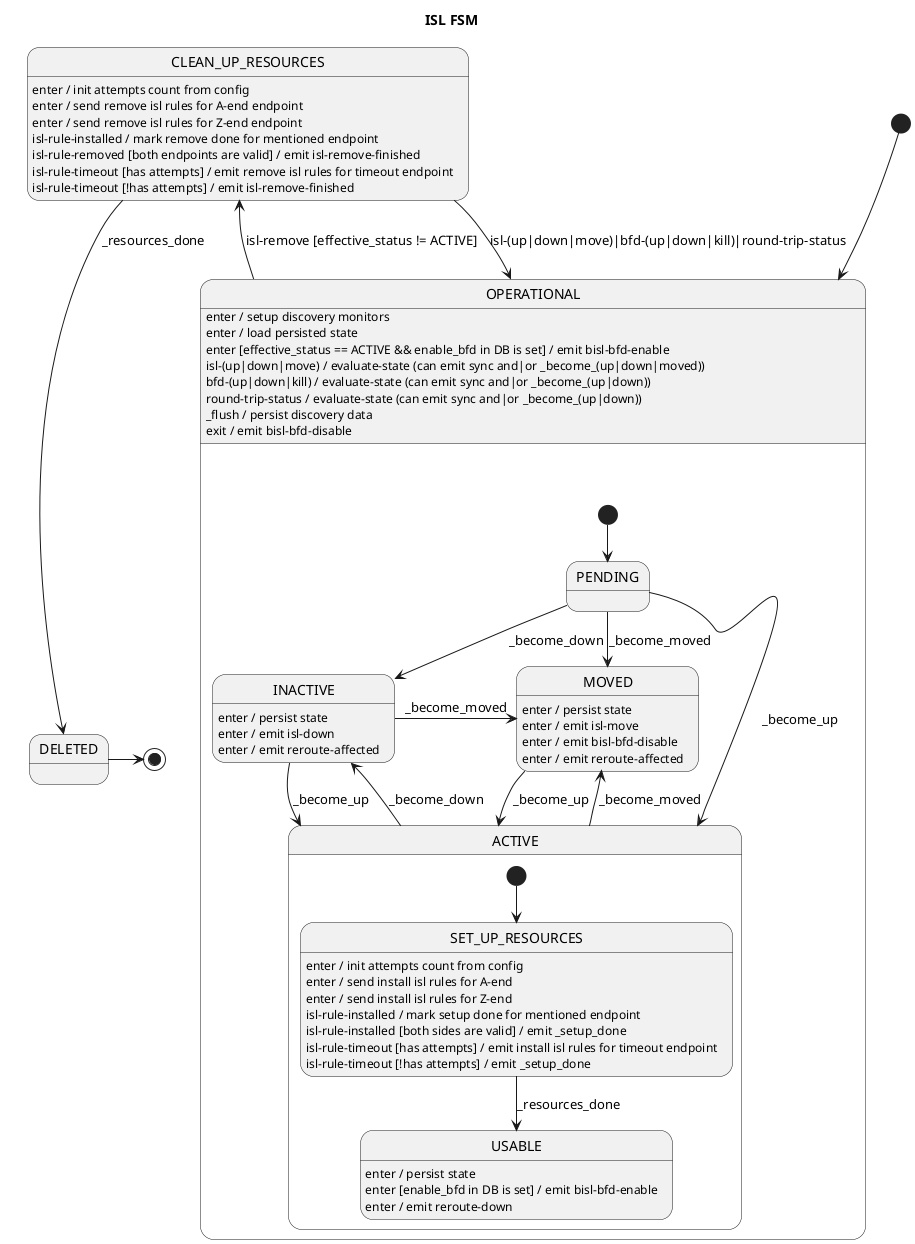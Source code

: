 Internal data:
* reference
* effective-status
* port-state-monitor
* poll-monitor
* bfd-monitor
* round-trip-monitor

Input signals:
* isl-up
* isl-down
* isl-move
* BFD-up
* BFD-down
* round-trip-status

Internal(self-injected) signals
* _become_down

Output signals:
* bisl-up (notify BFD-port, notify reroute)
* bisl-down (notify reroute)
* bisl-bfd-enable
* bisl-bfd-disable
* isl-move

@startuml
title ISL FSM

[*] --> OPERATIONAL

state OPERATIONAL {
    [*] --> PENDING

    PENDING --> ACTIVE : _become_up
    PENDING --> INACTIVE : _become_down
    PENDING --> MOVED : _become_moved

    state ACTIVE {
        [*] --> SET_UP_RESOURCES

        SET_UP_RESOURCES --> USABLE : _resources_done
        SET_UP_RESOURCES : enter / init attempts count from config
        SET_UP_RESOURCES : enter / send install isl rules for A-end
        SET_UP_RESOURCES : enter / send install isl rules for Z-end
        SET_UP_RESOURCES : isl-rule-installed / mark setup done for mentioned endpoint
        SET_UP_RESOURCES : isl-rule-installed [both sides are valid] / emit _setup_done
        SET_UP_RESOURCES : isl-rule-timeout [has attempts] / emit install isl rules for timeout endpoint
        SET_UP_RESOURCES : isl-rule-timeout [!has attempts] / emit _setup_done

        USABLE : enter / persist state
        USABLE : enter [enable_bfd in DB is set] / emit bisl-bfd-enable
        USABLE : enter / emit reroute-down
    }
    ACTIVE --> INACTIVE : _become_down
    ACTIVE --> MOVED : _become_moved

    INACTIVE --> ACTIVE : _become_up
    INACTIVE -r-> MOVED : _become_moved
    INACTIVE : enter / persist state
    INACTIVE : enter / emit isl-down
    INACTIVE : enter / emit reroute-affected

    MOVED --> ACTIVE : _become_up
    MOVED : enter / persist state
    MOVED : enter / emit isl-move
    MOVED : enter / emit bisl-bfd-disable
    MOVED : enter / emit reroute-affected
}
OPERATIONAL --> CLEAN_UP_RESOURCES : isl-remove [effective_status != ACTIVE]
OPERATIONAL : enter / setup discovery monitors
OPERATIONAL : enter / load persisted state
OPERATIONAL : enter [effective_status == ACTIVE && enable_bfd in DB is set] / emit bisl-bfd-enable
OPERATIONAL : isl-(up|down|move) / evaluate-state (can emit sync and|or _become_(up|down|moved))
OPERATIONAL : bfd-(up|down|kill) / evaluate-state (can emit sync and|or _become_(up|down))
OPERATIONAL : round-trip-status / evaluate-state (can emit sync and|or _become_(up|down))
OPERATIONAL : _flush / persist discovery data
OPERATIONAL : exit / emit bisl-bfd-disable

CLEAN_UP_RESOURCES : enter / init attempts count from config
CLEAN_UP_RESOURCES : enter / send remove isl rules for A-end endpoint
CLEAN_UP_RESOURCES : enter / send remove isl rules for Z-end endpoint
CLEAN_UP_RESOURCES : isl-rule-installed / mark remove done for mentioned endpoint
CLEAN_UP_RESOURCES : isl-rule-removed [both endpoints are valid] / emit isl-remove-finished
CLEAN_UP_RESOURCES : isl-rule-timeout [has attempts] / emit remove isl rules for timeout endpoint
CLEAN_UP_RESOURCES : isl-rule-timeout [!has attempts] / emit isl-remove-finished
CLEAN_UP_RESOURCES --> DELETED : _resources_done
CLEAN_UP_RESOURCES --> OPERATIONAL : isl-(up|down|move)|bfd-(up|down|kill)|round-trip-status

DELETED -> [*]
@enduml
